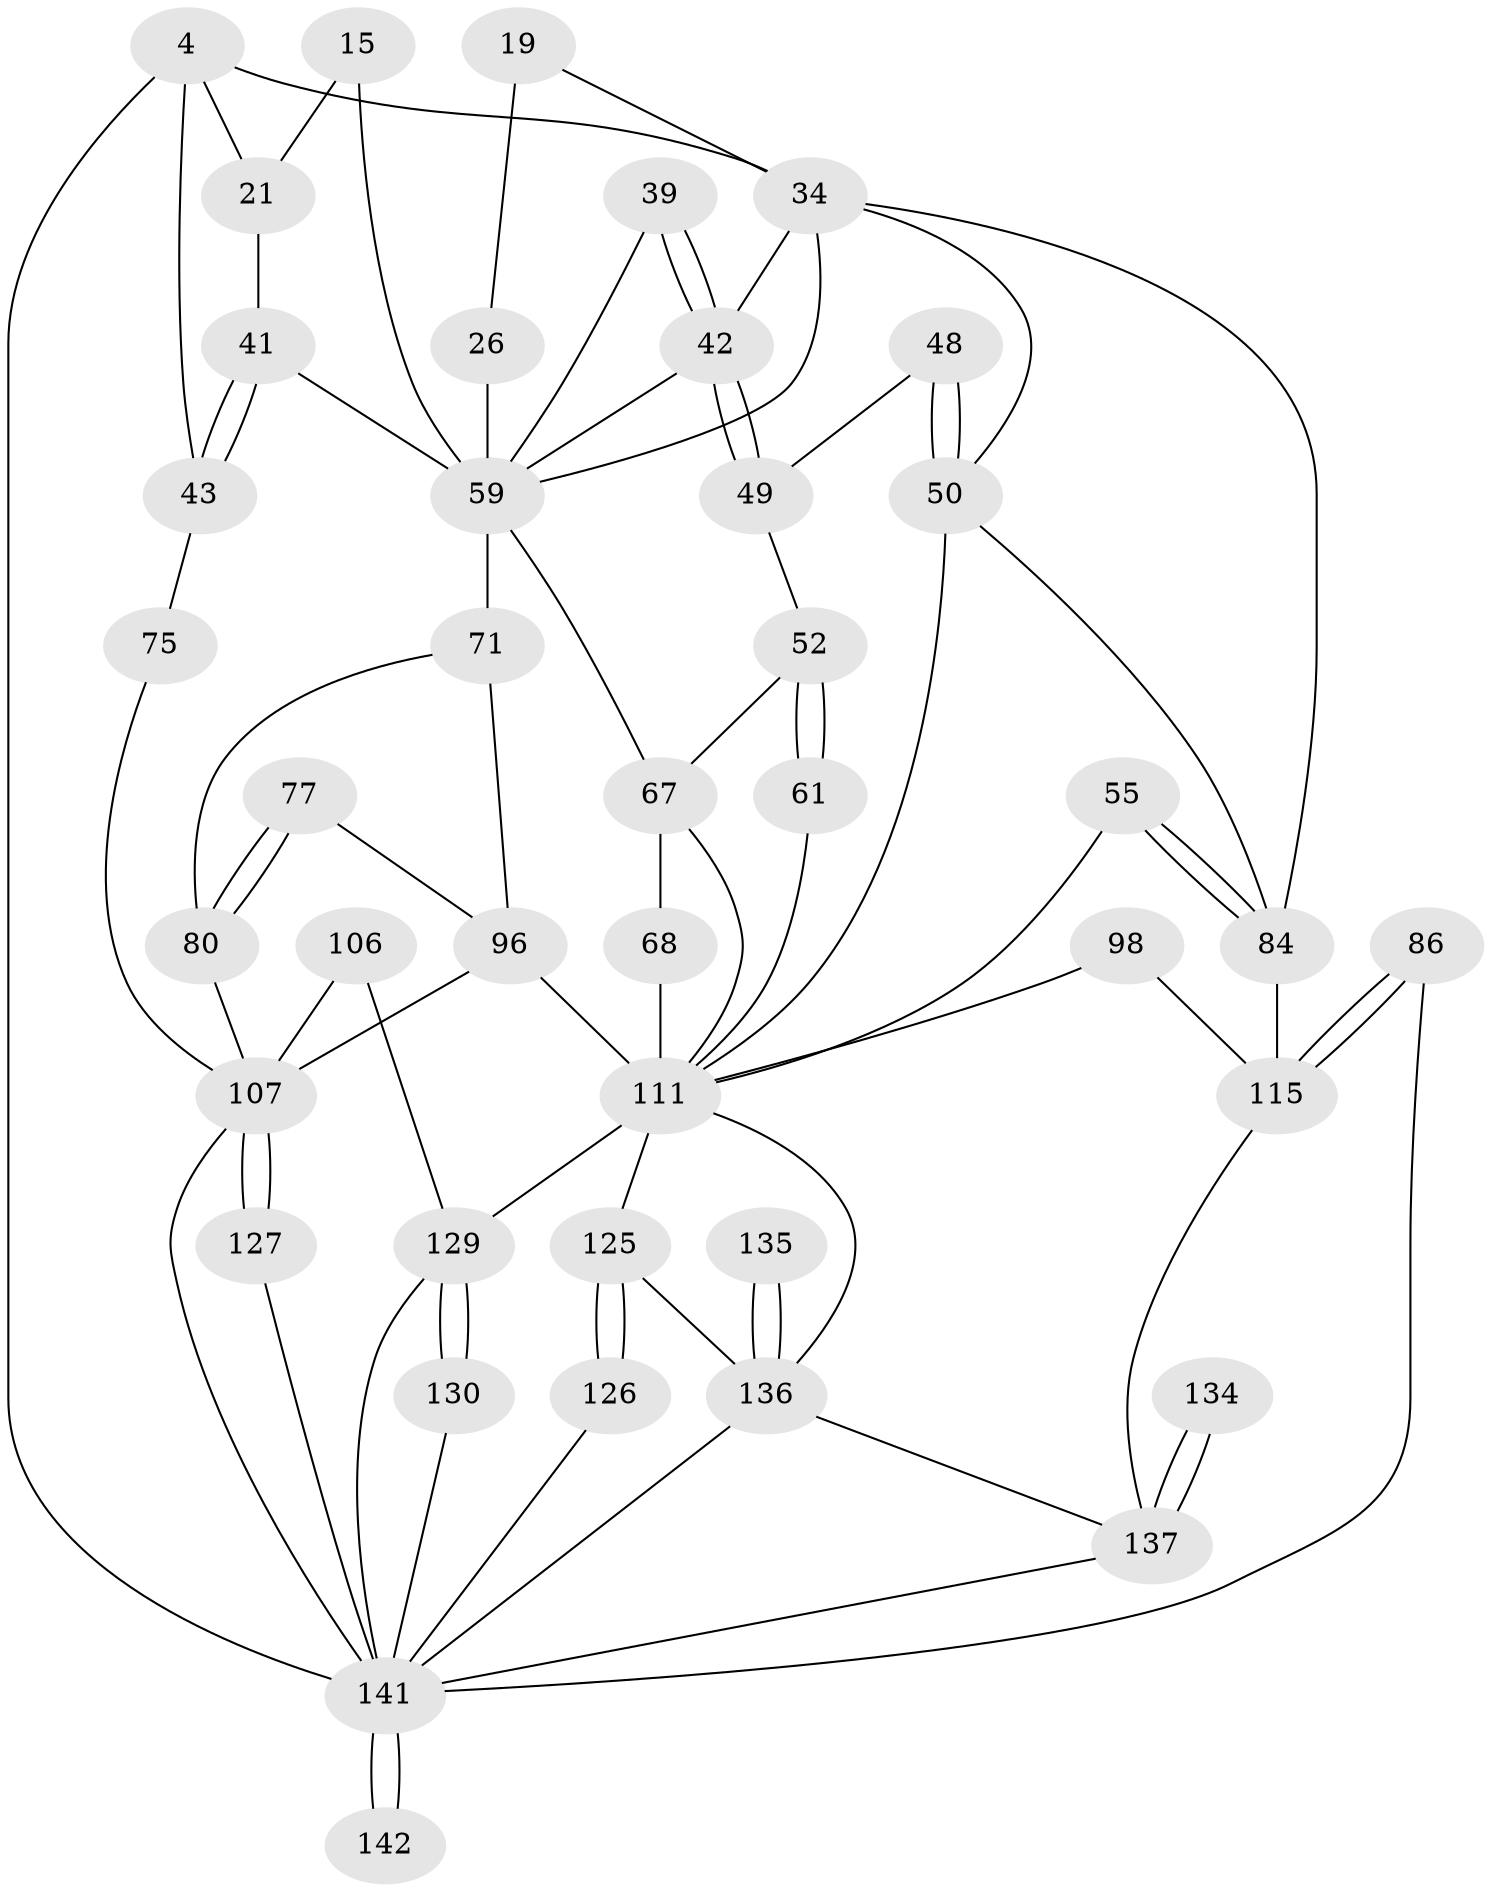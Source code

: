 // original degree distribution, {3: 0.014084507042253521, 4: 0.2676056338028169, 6: 0.2535211267605634, 5: 0.4647887323943662}
// Generated by graph-tools (version 1.1) at 2025/05/03/04/25 22:05:52]
// undirected, 42 vertices, 84 edges
graph export_dot {
graph [start="1"]
  node [color=gray90,style=filled];
  4 [pos="+0+0",super="+3"];
  15 [pos="+0.19228886531791334+0.023828254362323838",super="+6"];
  19 [pos="+0.5815394100701584+0",super="+18"];
  21 [pos="+0.09368240332051912+0.11778668603254397",super="+5+20"];
  26 [pos="+0.5878792716918849+0.11628024855213112",super="+23"];
  34 [pos="+1+0.11892822983661658",super="+16+9+28"];
  39 [pos="+0.6244278850275986+0.2665046506717059"];
  41 [pos="+0.1946268511597375+0.2849057036295483",super="+33"];
  42 [pos="+0.6687432209730556+0.2968734938442648",super="+29+30"];
  43 [pos="+0.09040331362191036+0.350393114210102",super="+36"];
  48 [pos="+0.7031731382348574+0.29767905571239234"];
  49 [pos="+0.6693921168312753+0.29775074873767876"];
  50 [pos="+0.7744489517267014+0.35939985950469316",super="+46+47"];
  52 [pos="+0.5256121840863996+0.3599087316388657",super="+51"];
  55 [pos="+0.8633268465736358+0.5001218159135374"];
  59 [pos="+0.32329213186670935+0.36877948336607436",super="+40+58+38+14"];
  61 [pos="+0.6976949683151092+0.4960797119514684"];
  67 [pos="+0.5293947767059484+0.48371118488672643",super="+53+57"];
  68 [pos="+0.41608612759719715+0.5175520888114105"];
  71 [pos="+0.31220385153958125+0.48007666727994336",super="+62"];
  75 [pos="+0+0.36900154763522186",super="+66"];
  77 [pos="+0.24610527263062065+0.5197490076728326"];
  80 [pos="+0.13375517537319795+0.6038953438743097",super="+64+63"];
  84 [pos="+0.9960548485811103+0.5296634655931116",super="+83+45"];
  86 [pos="+1+0.9746987871357716"];
  96 [pos="+0.3302045832874984+0.6627364716072592",super="+91"];
  98 [pos="+0.7539261478192004+0.7512093510142431"];
  106 [pos="+0.19331580591135952+0.7881264389976488"];
  107 [pos="+0.14274850501656278+0.7496651059437089",super="+90+92+65"];
  111 [pos="+0.3799355672448364+0.7800544168905156",super="+104+95+100"];
  115 [pos="+0.9128473794887229+0.8941854542521808",super="+108+87+114"];
  125 [pos="+0.4623324861770744+0.9294741940758604",super="+102+103+110"];
  126 [pos="+0.45455987889526844+0.9345864635469125"];
  127 [pos="+0.05672842387902908+0.9097466290390192"];
  129 [pos="+0.35822994331988334+0.9738366383749278",super="+112+118"];
  130 [pos="+0.22163865429056664+0.853111313321326"];
  134 [pos="+0.8758433470076397+0.9262474514720281"];
  135 [pos="+0.6002418013873375+0.8903456480818523"];
  136 [pos="+0.6513267915594448+1",super="+124+119+120+131"];
  137 [pos="+0.8381806766293606+0.9731654126386795",super="+123+122+117"];
  141 [pos="+0.28018725339857986+1",super="+132+133+140"];
  142 [pos="+0+1"];
  4 -- 34 [weight=2];
  4 -- 21;
  4 -- 43;
  4 -- 141 [weight=2];
  15 -- 21 [weight=2];
  15 -- 59 [weight=2];
  19 -- 26 [weight=2];
  19 -- 34 [weight=2];
  21 -- 41 [weight=2];
  26 -- 59 [weight=4];
  34 -- 84;
  34 -- 59;
  34 -- 42;
  34 -- 50;
  39 -- 42 [weight=2];
  39 -- 42;
  39 -- 59;
  41 -- 43 [weight=2];
  41 -- 43;
  41 -- 59 [weight=2];
  42 -- 49;
  42 -- 49;
  42 -- 59;
  43 -- 75 [weight=2];
  48 -- 49;
  48 -- 50 [weight=2];
  48 -- 50;
  49 -- 52;
  50 -- 84;
  50 -- 111;
  52 -- 61 [weight=2];
  52 -- 61;
  52 -- 67;
  55 -- 84 [weight=2];
  55 -- 84;
  55 -- 111;
  59 -- 71 [weight=2];
  59 -- 67 [weight=2];
  61 -- 111;
  67 -- 68 [weight=2];
  67 -- 111;
  68 -- 111;
  71 -- 80;
  71 -- 96;
  75 -- 107 [weight=2];
  77 -- 80 [weight=2];
  77 -- 80;
  77 -- 96;
  80 -- 107 [weight=2];
  84 -- 115 [weight=2];
  86 -- 115 [weight=2];
  86 -- 115;
  86 -- 141;
  96 -- 107 [weight=2];
  96 -- 111 [weight=3];
  98 -- 115 [weight=2];
  98 -- 111;
  106 -- 107;
  106 -- 129 [weight=2];
  107 -- 127 [weight=2];
  107 -- 127;
  107 -- 141;
  111 -- 125 [weight=2];
  111 -- 129 [weight=2];
  111 -- 136 [weight=2];
  115 -- 137 [weight=2];
  125 -- 126 [weight=2];
  125 -- 126;
  125 -- 136 [weight=2];
  126 -- 141;
  127 -- 141;
  129 -- 130 [weight=2];
  129 -- 130;
  129 -- 141;
  130 -- 141;
  134 -- 137 [weight=3];
  134 -- 137;
  135 -- 136 [weight=3];
  135 -- 136;
  136 -- 137;
  136 -- 141;
  137 -- 141;
  141 -- 142 [weight=3];
  141 -- 142;
}
